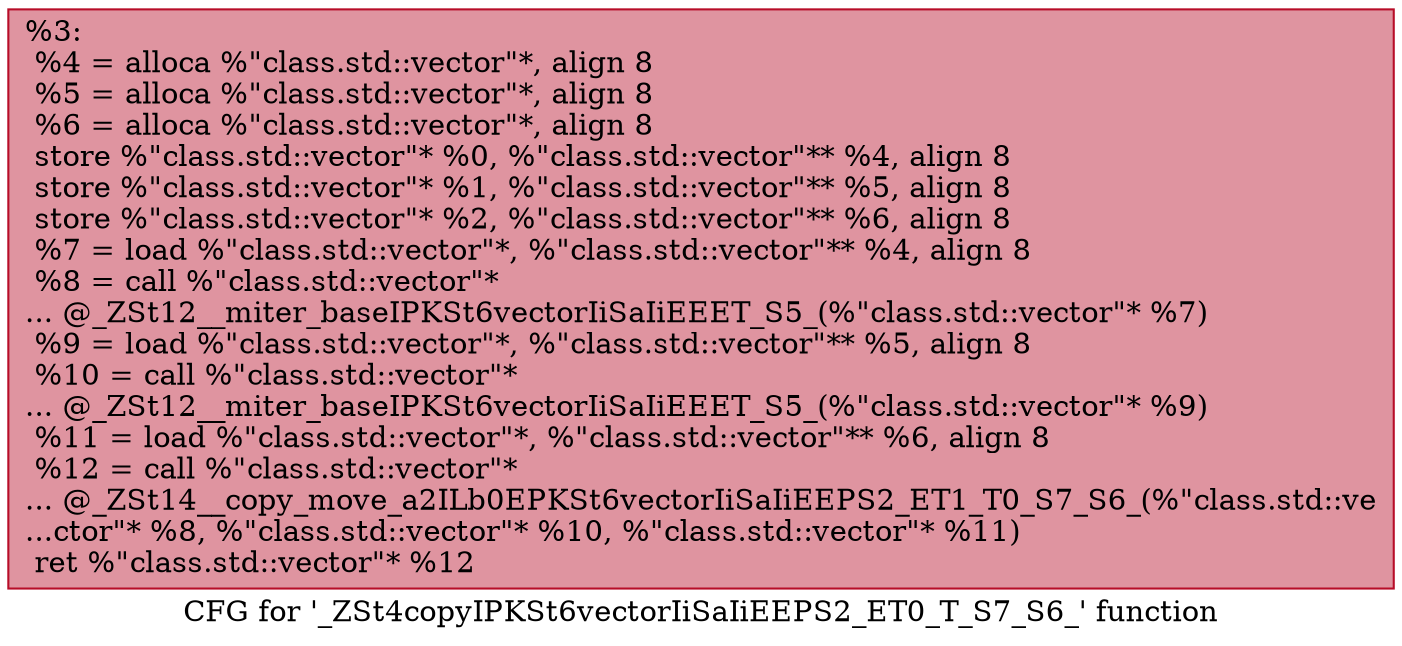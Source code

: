 digraph "CFG for '_ZSt4copyIPKSt6vectorIiSaIiEEPS2_ET0_T_S7_S6_' function" {
	label="CFG for '_ZSt4copyIPKSt6vectorIiSaIiEEPS2_ET0_T_S7_S6_' function";

	Node0x559aeab77630 [shape=record,color="#b70d28ff", style=filled, fillcolor="#b70d2870",label="{%3:\l  %4 = alloca %\"class.std::vector\"*, align 8\l  %5 = alloca %\"class.std::vector\"*, align 8\l  %6 = alloca %\"class.std::vector\"*, align 8\l  store %\"class.std::vector\"* %0, %\"class.std::vector\"** %4, align 8\l  store %\"class.std::vector\"* %1, %\"class.std::vector\"** %5, align 8\l  store %\"class.std::vector\"* %2, %\"class.std::vector\"** %6, align 8\l  %7 = load %\"class.std::vector\"*, %\"class.std::vector\"** %4, align 8\l  %8 = call %\"class.std::vector\"*\l... @_ZSt12__miter_baseIPKSt6vectorIiSaIiEEET_S5_(%\"class.std::vector\"* %7)\l  %9 = load %\"class.std::vector\"*, %\"class.std::vector\"** %5, align 8\l  %10 = call %\"class.std::vector\"*\l... @_ZSt12__miter_baseIPKSt6vectorIiSaIiEEET_S5_(%\"class.std::vector\"* %9)\l  %11 = load %\"class.std::vector\"*, %\"class.std::vector\"** %6, align 8\l  %12 = call %\"class.std::vector\"*\l... @_ZSt14__copy_move_a2ILb0EPKSt6vectorIiSaIiEEPS2_ET1_T0_S7_S6_(%\"class.std::ve\l...ctor\"* %8, %\"class.std::vector\"* %10, %\"class.std::vector\"* %11)\l  ret %\"class.std::vector\"* %12\l}"];
}
